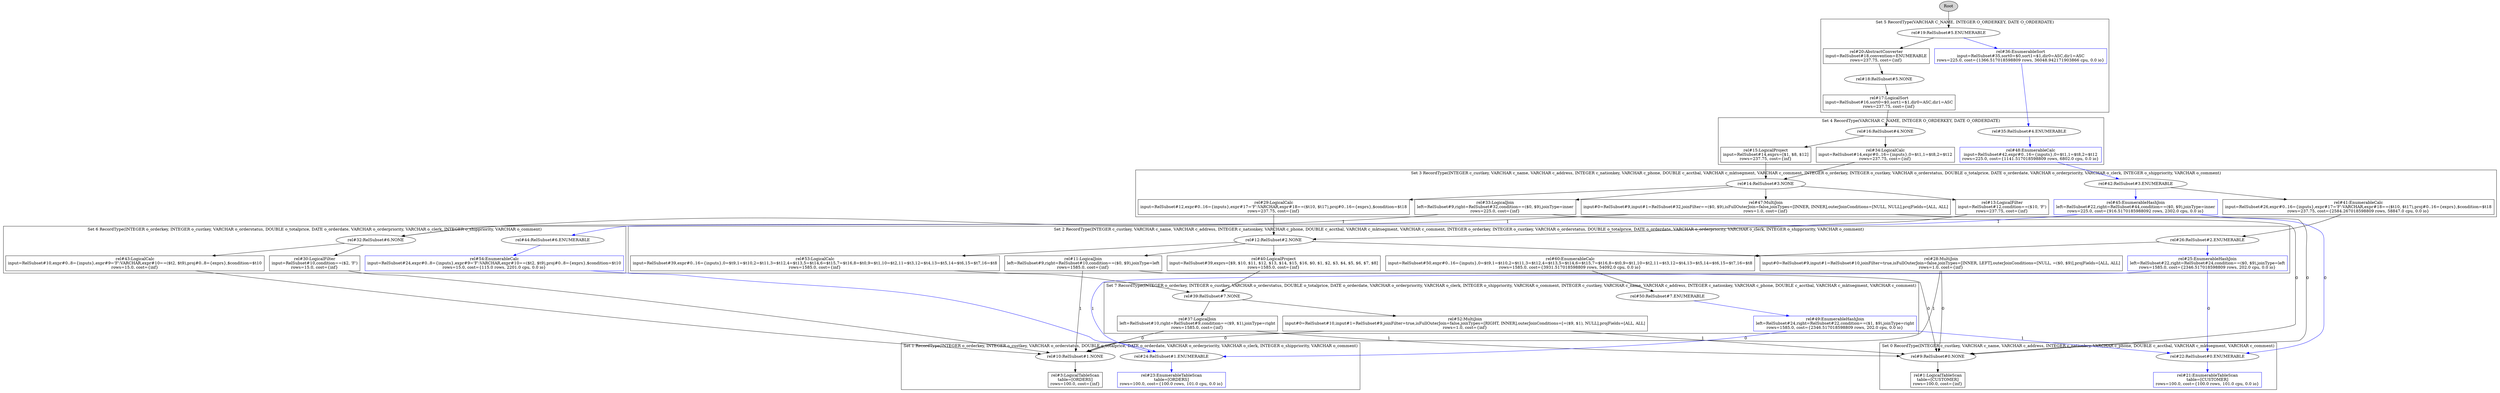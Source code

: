 
digraph G {
	root [style=filled,label="Root"];
	subgraph cluster0{
		label="Set 0 RecordType(INTEGER c_custkey, VARCHAR c_name, VARCHAR c_address, INTEGER c_nationkey, VARCHAR c_phone, DOUBLE c_acctbal, VARCHAR c_mktsegment, VARCHAR c_comment)";
		rel1 [label="rel#1:LogicalTableScan\ntable=[CUSTOMER]\nrows=100.0, cost={inf}",shape=box]
		rel21 [label="rel#21:EnumerableTableScan\ntable=[CUSTOMER]\nrows=100.0, cost={100.0 rows, 101.0 cpu, 0.0 io}",color=blue,shape=box]
		subset9 [label="rel#9:RelSubset#0.NONE"]
		subset22 [label="rel#22:RelSubset#0.ENUMERABLE"]
	}
	subgraph cluster1{
		label="Set 1 RecordType(INTEGER o_orderkey, INTEGER o_custkey, VARCHAR o_orderstatus, DOUBLE o_totalprice, DATE o_orderdate, VARCHAR o_orderpriority, VARCHAR o_clerk, INTEGER o_shippriority, VARCHAR o_comment)";
		rel3 [label="rel#3:LogicalTableScan\ntable=[ORDERS]\nrows=100.0, cost={inf}",shape=box]
		rel23 [label="rel#23:EnumerableTableScan\ntable=[ORDERS]\nrows=100.0, cost={100.0 rows, 101.0 cpu, 0.0 io}",color=blue,shape=box]
		subset10 [label="rel#10:RelSubset#1.NONE"]
		subset24 [label="rel#24:RelSubset#1.ENUMERABLE"]
	}
	subgraph cluster2{
		label="Set 2 RecordType(INTEGER c_custkey, VARCHAR c_name, VARCHAR c_address, INTEGER c_nationkey, VARCHAR c_phone, DOUBLE c_acctbal, VARCHAR c_mktsegment, VARCHAR c_comment, INTEGER o_orderkey, INTEGER o_custkey, VARCHAR o_orderstatus, DOUBLE o_totalprice, DATE o_orderdate, VARCHAR o_orderpriority, VARCHAR o_clerk, INTEGER o_shippriority, VARCHAR o_comment)";
		rel11 [label="rel#11:LogicalJoin\nleft=RelSubset#9,right=RelSubset#10,condition==($0, $9),joinType=left\nrows=1585.0, cost={inf}",shape=box]
		rel25 [label="rel#25:EnumerableHashJoin\nleft=RelSubset#22,right=RelSubset#24,condition==($0, $9),joinType=left\nrows=1585.0, cost={2346.517018598809 rows, 202.0 cpu, 0.0 io}",color=blue,shape=box]
		rel28 [label="rel#28:MultiJoin\ninput#0=RelSubset#9,input#1=RelSubset#10,joinFilter=true,isFullOuterJoin=false,joinTypes=[INNER, LEFT],outerJoinConditions=[NULL, =($0, $9)],projFields=[ALL, ALL]\nrows=1.0, cost={inf}",shape=box]
		rel40 [label="rel#40:LogicalProject\ninput=RelSubset#39,exprs=[$9, $10, $11, $12, $13, $14, $15, $16, $0, $1, $2, $3, $4, $5, $6, $7, $8]\nrows=1585.0, cost={inf}",shape=box]
		rel53 [label="rel#53:LogicalCalc\ninput=RelSubset#39,expr#0..16={inputs},0=$t9,1=$t10,2=$t11,3=$t12,4=$t13,5=$t14,6=$t15,7=$t16,8=$t0,9=$t1,10=$t2,11=$t3,12=$t4,13=$t5,14=$t6,15=$t7,16=$t8\nrows=1585.0, cost={inf}",shape=box]
		rel60 [label="rel#60:EnumerableCalc\ninput=RelSubset#50,expr#0..16={inputs},0=$t9,1=$t10,2=$t11,3=$t12,4=$t13,5=$t14,6=$t15,7=$t16,8=$t0,9=$t1,10=$t2,11=$t3,12=$t4,13=$t5,14=$t6,15=$t7,16=$t8\nrows=1585.0, cost={3931.517018598809 rows, 54092.0 cpu, 0.0 io}",shape=box]
		subset12 [label="rel#12:RelSubset#2.NONE"]
		subset26 [label="rel#26:RelSubset#2.ENUMERABLE"]
	}
	subgraph cluster3{
		label="Set 3 RecordType(INTEGER c_custkey, VARCHAR c_name, VARCHAR c_address, INTEGER c_nationkey, VARCHAR c_phone, DOUBLE c_acctbal, VARCHAR c_mktsegment, VARCHAR c_comment, INTEGER o_orderkey, INTEGER o_custkey, VARCHAR o_orderstatus, DOUBLE o_totalprice, DATE o_orderdate, VARCHAR o_orderpriority, VARCHAR o_clerk, INTEGER o_shippriority, VARCHAR o_comment)";
		rel13 [label="rel#13:LogicalFilter\ninput=RelSubset#12,condition==($10, 'F')\nrows=237.75, cost={inf}",shape=box]
		rel29 [label="rel#29:LogicalCalc\ninput=RelSubset#12,expr#0..16={inputs},expr#17='F':VARCHAR,expr#18==($t10, $t17),proj#0..16={exprs},$condition=$t18\nrows=237.75, cost={inf}",shape=box]
		rel33 [label="rel#33:LogicalJoin\nleft=RelSubset#9,right=RelSubset#32,condition==($0, $9),joinType=inner\nrows=225.0, cost={inf}",shape=box]
		rel41 [label="rel#41:EnumerableCalc\ninput=RelSubset#26,expr#0..16={inputs},expr#17='F':VARCHAR,expr#18==($t10, $t17),proj#0..16={exprs},$condition=$t18\nrows=237.75, cost={2584.267018598809 rows, 58847.0 cpu, 0.0 io}",shape=box]
		rel45 [label="rel#45:EnumerableHashJoin\nleft=RelSubset#22,right=RelSubset#44,condition==($0, $9),joinType=inner\nrows=225.0, cost={916.5170185988092 rows, 2302.0 cpu, 0.0 io}",color=blue,shape=box]
		rel47 [label="rel#47:MultiJoin\ninput#0=RelSubset#9,input#1=RelSubset#32,joinFilter==($0, $9),isFullOuterJoin=false,joinTypes=[INNER, INNER],outerJoinConditions=[NULL, NULL],projFields=[ALL, ALL]\nrows=1.0, cost={inf}",shape=box]
		subset14 [label="rel#14:RelSubset#3.NONE"]
		subset42 [label="rel#42:RelSubset#3.ENUMERABLE"]
	}
	subgraph cluster4{
		label="Set 4 RecordType(VARCHAR C_NAME, INTEGER O_ORDERKEY, DATE O_ORDERDATE)";
		rel15 [label="rel#15:LogicalProject\ninput=RelSubset#14,exprs=[$1, $8, $12]\nrows=237.75, cost={inf}",shape=box]
		rel34 [label="rel#34:LogicalCalc\ninput=RelSubset#14,expr#0..16={inputs},0=$t1,1=$t8,2=$t12\nrows=237.75, cost={inf}",shape=box]
		rel48 [label="rel#48:EnumerableCalc\ninput=RelSubset#42,expr#0..16={inputs},0=$t1,1=$t8,2=$t12\nrows=225.0, cost={1141.517018598809 rows, 6802.0 cpu, 0.0 io}",color=blue,shape=box]
		subset16 [label="rel#16:RelSubset#4.NONE"]
		subset35 [label="rel#35:RelSubset#4.ENUMERABLE"]
	}
	subgraph cluster5{
		label="Set 5 RecordType(VARCHAR C_NAME, INTEGER O_ORDERKEY, DATE O_ORDERDATE)";
		rel17 [label="rel#17:LogicalSort\ninput=RelSubset#16,sort0=$0,sort1=$1,dir0=ASC,dir1=ASC\nrows=237.75, cost={inf}",shape=box]
		rel20 [label="rel#20:AbstractConverter\ninput=RelSubset#18,convention=ENUMERABLE\nrows=237.75, cost={inf}",shape=box]
		rel36 [label="rel#36:EnumerableSort\ninput=RelSubset#35,sort0=$0,sort1=$1,dir0=ASC,dir1=ASC\nrows=225.0, cost={1366.517018598809 rows, 36048.942171903866 cpu, 0.0 io}",color=blue,shape=box]
		subset18 [label="rel#18:RelSubset#5.NONE"]
		subset19 [label="rel#19:RelSubset#5.ENUMERABLE"]
	}
	subgraph cluster6{
		label="Set 6 RecordType(INTEGER o_orderkey, INTEGER o_custkey, VARCHAR o_orderstatus, DOUBLE o_totalprice, DATE o_orderdate, VARCHAR o_orderpriority, VARCHAR o_clerk, INTEGER o_shippriority, VARCHAR o_comment)";
		rel30 [label="rel#30:LogicalFilter\ninput=RelSubset#10,condition==($2, 'F')\nrows=15.0, cost={inf}",shape=box]
		rel43 [label="rel#43:LogicalCalc\ninput=RelSubset#10,expr#0..8={inputs},expr#9='F':VARCHAR,expr#10==($t2, $t9),proj#0..8={exprs},$condition=$t10\nrows=15.0, cost={inf}",shape=box]
		rel54 [label="rel#54:EnumerableCalc\ninput=RelSubset#24,expr#0..8={inputs},expr#9='F':VARCHAR,expr#10==($t2, $t9),proj#0..8={exprs},$condition=$t10\nrows=15.0, cost={115.0 rows, 2201.0 cpu, 0.0 io}",color=blue,shape=box]
		subset32 [label="rel#32:RelSubset#6.NONE"]
		subset44 [label="rel#44:RelSubset#6.ENUMERABLE"]
	}
	subgraph cluster7{
		label="Set 7 RecordType(INTEGER o_orderkey, INTEGER o_custkey, VARCHAR o_orderstatus, DOUBLE o_totalprice, DATE o_orderdate, VARCHAR o_orderpriority, VARCHAR o_clerk, INTEGER o_shippriority, VARCHAR o_comment, INTEGER c_custkey, VARCHAR c_name, VARCHAR c_address, INTEGER c_nationkey, VARCHAR c_phone, DOUBLE c_acctbal, VARCHAR c_mktsegment, VARCHAR c_comment)";
		rel37 [label="rel#37:LogicalJoin\nleft=RelSubset#10,right=RelSubset#9,condition==($9, $1),joinType=right\nrows=1585.0, cost={inf}",shape=box]
		rel49 [label="rel#49:EnumerableHashJoin\nleft=RelSubset#24,right=RelSubset#22,condition==($1, $9),joinType=right\nrows=1585.0, cost={2346.517018598809 rows, 202.0 cpu, 0.0 io}",color=blue,shape=box]
		rel52 [label="rel#52:MultiJoin\ninput#0=RelSubset#10,input#1=RelSubset#9,joinFilter=true,isFullOuterJoin=false,joinTypes=[RIGHT, INNER],outerJoinConditions=[=($9, $1), NULL],projFields=[ALL, ALL]\nrows=1.0, cost={inf}",shape=box]
		subset39 [label="rel#39:RelSubset#7.NONE"]
		subset50 [label="rel#50:RelSubset#7.ENUMERABLE"]
	}
	root -> subset19;
	subset9 -> rel1;
	subset22 -> rel21[color=blue];
	subset10 -> rel3;
	subset24 -> rel23[color=blue];
	subset12 -> rel11; rel11 -> subset9[label="0"]; rel11 -> subset10[label="1"];
	subset26 -> rel25[color=blue]; rel25 -> subset22[color=blue,label="0"]; rel25 -> subset24[color=blue,label="1"];
	subset12 -> rel28; rel28 -> subset9[label="0"]; rel28 -> subset10[label="1"];
	subset12 -> rel40; rel40 -> subset39;
	subset12 -> rel53; rel53 -> subset39;
	subset26 -> rel60; rel60 -> subset50;
	subset14 -> rel13; rel13 -> subset12;
	subset14 -> rel29; rel29 -> subset12;
	subset14 -> rel33; rel33 -> subset9[label="0"]; rel33 -> subset32[label="1"];
	subset42 -> rel41; rel41 -> subset26;
	subset42 -> rel45[color=blue]; rel45 -> subset22[color=blue,label="0"]; rel45 -> subset44[color=blue,label="1"];
	subset14 -> rel47; rel47 -> subset9[label="0"]; rel47 -> subset32[label="1"];
	subset16 -> rel15; rel15 -> subset14;
	subset16 -> rel34; rel34 -> subset14;
	subset35 -> rel48[color=blue]; rel48 -> subset42[color=blue];
	subset18 -> rel17; rel17 -> subset16;
	subset19 -> rel20; rel20 -> subset18;
	subset19 -> rel36[color=blue]; rel36 -> subset35[color=blue];
	subset32 -> rel30; rel30 -> subset10;
	subset32 -> rel43; rel43 -> subset10;
	subset44 -> rel54[color=blue]; rel54 -> subset24[color=blue];
	subset39 -> rel37; rel37 -> subset10[label="0"]; rel37 -> subset9[label="1"];
	subset50 -> rel49[color=blue]; rel49 -> subset24[color=blue,label="0"]; rel49 -> subset22[color=blue,label="1"];
	subset39 -> rel52; rel52 -> subset10[label="0"]; rel52 -> subset9[label="1"];
}